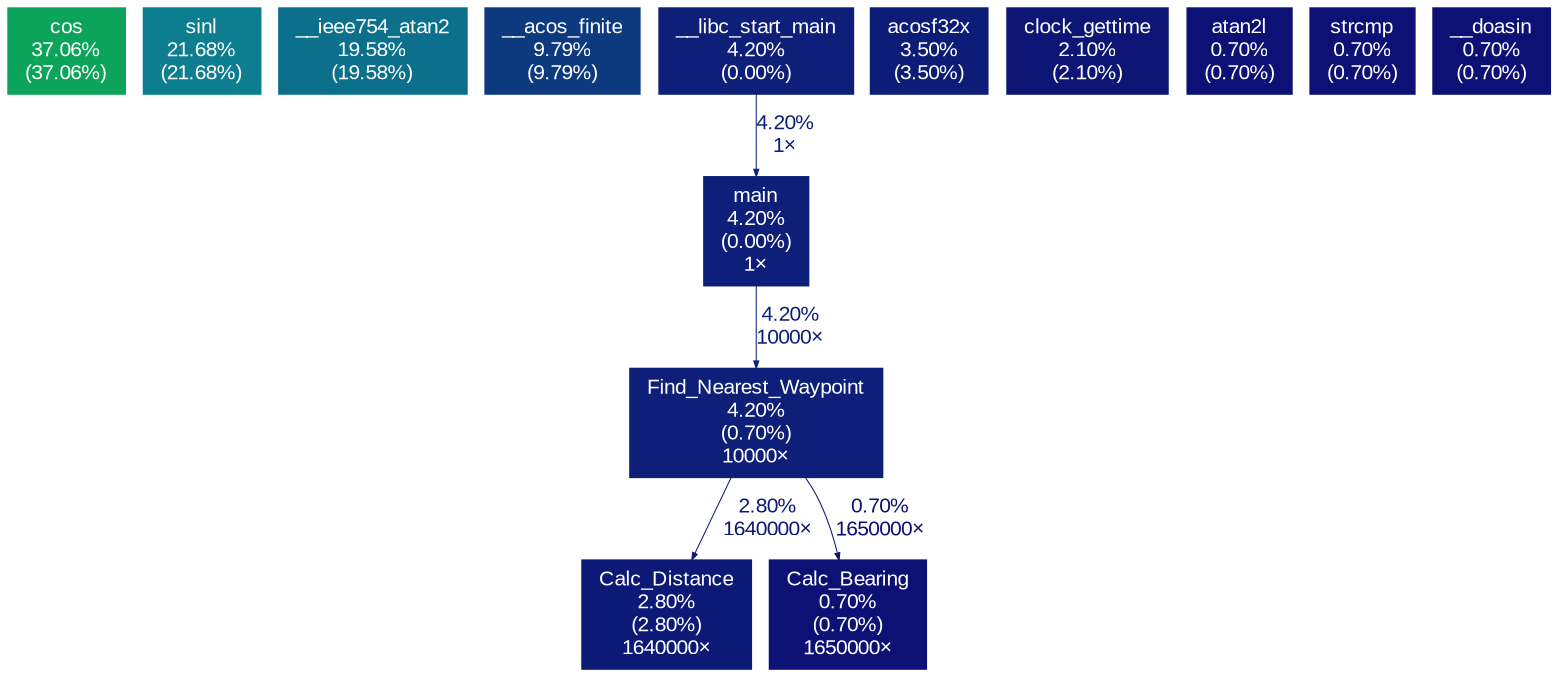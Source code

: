 digraph {
	graph [fontname=Arial, nodesep=0.125, ranksep=0.25];
	node [fontcolor=white, fontname=Arial, height=0, shape=box, style=filled, width=0];
	edge [fontname=Arial];
	1 [color="#0ba45a", fontcolor="#ffffff", fontsize="10.00", label="cos\n37.06%\n(37.06%)"];
	2 [color="#0c7e8f", fontcolor="#ffffff", fontsize="10.00", label="sinl\n21.68%\n(21.68%)"];
	3 [color="#0c708c", fontcolor="#ffffff", fontsize="10.00", label="__ieee754_atan2\n19.58%\n(19.58%)"];
	4 [color="#0d3a7f", fontcolor="#ffffff", fontsize="10.00", label="__acos_finite\n9.79%\n(9.79%)"];
	5 [color="#0d1f78", fontcolor="#ffffff", fontsize="10.00", label="Find_Nearest_Waypoint\n4.20%\n(0.70%)\n10000×"];
	5 -> 9 [arrowsize="0.35", color="#0d1976", fontcolor="#0d1976", fontsize="10.00", label="2.80%\n1640000×", labeldistance="0.50", penwidth="0.50"];
	5 -> 11 [arrowsize="0.35", color="#0d1074", fontcolor="#0d1074", fontsize="10.00", label="0.70%\n1650000×", labeldistance="0.50", penwidth="0.50"];
	6 [color="#0d1f78", fontcolor="#ffffff", fontsize="10.00", label="main\n4.20%\n(0.00%)\n1×"];
	6 -> 5 [arrowsize="0.35", color="#0d1f78", fontcolor="#0d1f78", fontsize="10.00", label="4.20%\n10000×", labeldistance="0.50", penwidth="0.50"];
	7 [color="#0d1f78", fontcolor="#ffffff", fontsize="10.00", label="__libc_start_main\n4.20%\n(0.00%)"];
	7 -> 6 [arrowsize="0.35", color="#0d1f78", fontcolor="#0d1f78", fontsize="10.00", label="4.20%\n1×", labeldistance="0.50", penwidth="0.50"];
	8 [color="#0d1c77", fontcolor="#ffffff", fontsize="10.00", label="acosf32x\n3.50%\n(3.50%)"];
	9 [color="#0d1976", fontcolor="#ffffff", fontsize="10.00", label="Calc_Distance\n2.80%\n(2.80%)\n1640000×"];
	10 [color="#0d1675", fontcolor="#ffffff", fontsize="10.00", label="clock_gettime\n2.10%\n(2.10%)"];
	11 [color="#0d1074", fontcolor="#ffffff", fontsize="10.00", label="Calc_Bearing\n0.70%\n(0.70%)\n1650000×"];
	12 [color="#0d1074", fontcolor="#ffffff", fontsize="10.00", label="atan2l\n0.70%\n(0.70%)"];
	13 [color="#0d1074", fontcolor="#ffffff", fontsize="10.00", label="strcmp\n0.70%\n(0.70%)"];
	14 [color="#0d1074", fontcolor="#ffffff", fontsize="10.00", label="__doasin\n0.70%\n(0.70%)"];
}
